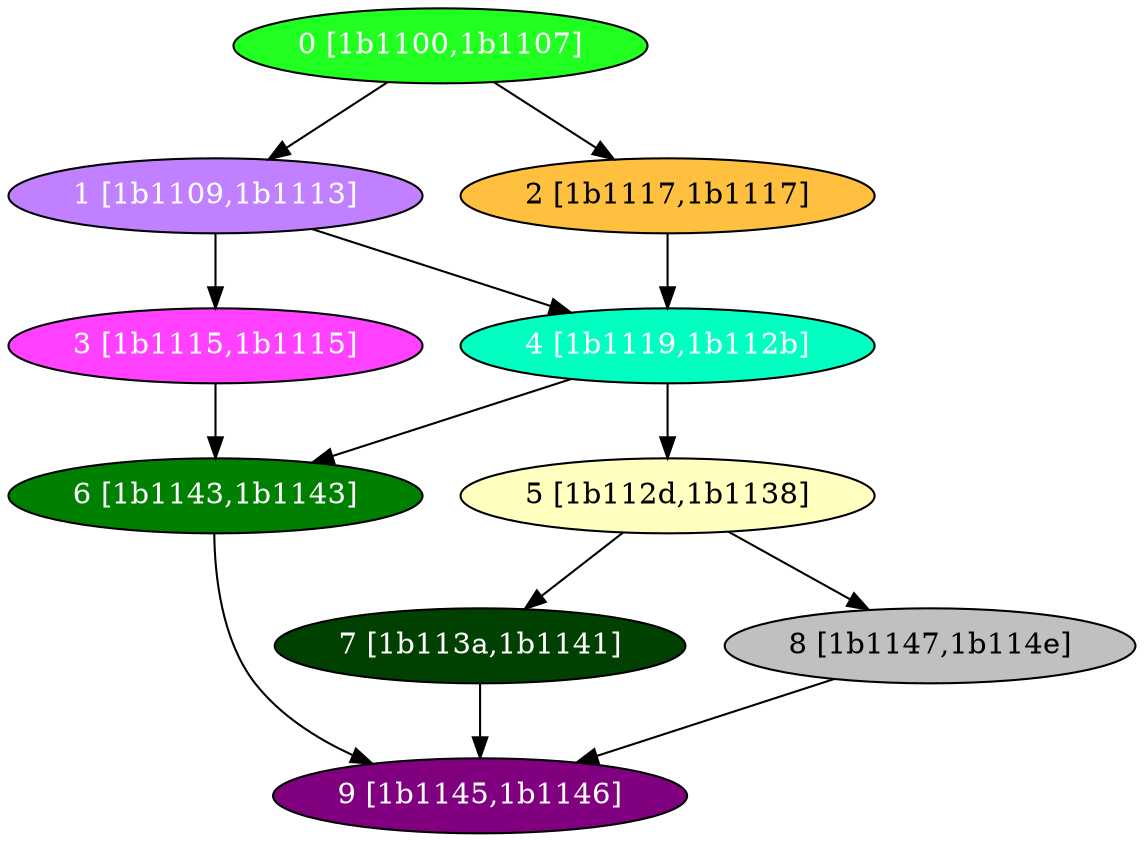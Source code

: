 diGraph libnss3{
	libnss3_0  [style=filled fillcolor="#20FF20" fontcolor="#ffffff" shape=oval label="0 [1b1100,1b1107]"]
	libnss3_1  [style=filled fillcolor="#C080FF" fontcolor="#ffffff" shape=oval label="1 [1b1109,1b1113]"]
	libnss3_2  [style=filled fillcolor="#FFC040" fontcolor="#000000" shape=oval label="2 [1b1117,1b1117]"]
	libnss3_3  [style=filled fillcolor="#FF40FF" fontcolor="#ffffff" shape=oval label="3 [1b1115,1b1115]"]
	libnss3_4  [style=filled fillcolor="#00FFC0" fontcolor="#ffffff" shape=oval label="4 [1b1119,1b112b]"]
	libnss3_5  [style=filled fillcolor="#FFFFC0" fontcolor="#000000" shape=oval label="5 [1b112d,1b1138]"]
	libnss3_6  [style=filled fillcolor="#008000" fontcolor="#ffffff" shape=oval label="6 [1b1143,1b1143]"]
	libnss3_7  [style=filled fillcolor="#004000" fontcolor="#ffffff" shape=oval label="7 [1b113a,1b1141]"]
	libnss3_8  [style=filled fillcolor="#C0C0C0" fontcolor="#000000" shape=oval label="8 [1b1147,1b114e]"]
	libnss3_9  [style=filled fillcolor="#800080" fontcolor="#ffffff" shape=oval label="9 [1b1145,1b1146]"]

	libnss3_0 -> libnss3_1
	libnss3_0 -> libnss3_2
	libnss3_1 -> libnss3_3
	libnss3_1 -> libnss3_4
	libnss3_2 -> libnss3_4
	libnss3_3 -> libnss3_6
	libnss3_4 -> libnss3_5
	libnss3_4 -> libnss3_6
	libnss3_5 -> libnss3_7
	libnss3_5 -> libnss3_8
	libnss3_6 -> libnss3_9
	libnss3_7 -> libnss3_9
	libnss3_8 -> libnss3_9
}